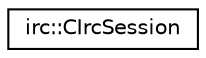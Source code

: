 digraph "Graphical Class Hierarchy"
{
 // LATEX_PDF_SIZE
  edge [fontname="Helvetica",fontsize="10",labelfontname="Helvetica",labelfontsize="10"];
  node [fontname="Helvetica",fontsize="10",shape=record];
  rankdir="LR";
  Node0 [label="irc::CIrcSession",height=0.2,width=0.4,color="black", fillcolor="white", style="filled",URL="$classirc_1_1CIrcSession.html",tooltip=" "];
}
